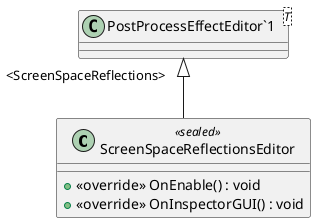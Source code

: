 @startuml
class ScreenSpaceReflectionsEditor <<sealed>> {
    + <<override>> OnEnable() : void
    + <<override>> OnInspectorGUI() : void
}
class "PostProcessEffectEditor`1"<T> {
}
"PostProcessEffectEditor`1" "<ScreenSpaceReflections>" <|-- ScreenSpaceReflectionsEditor
@enduml
